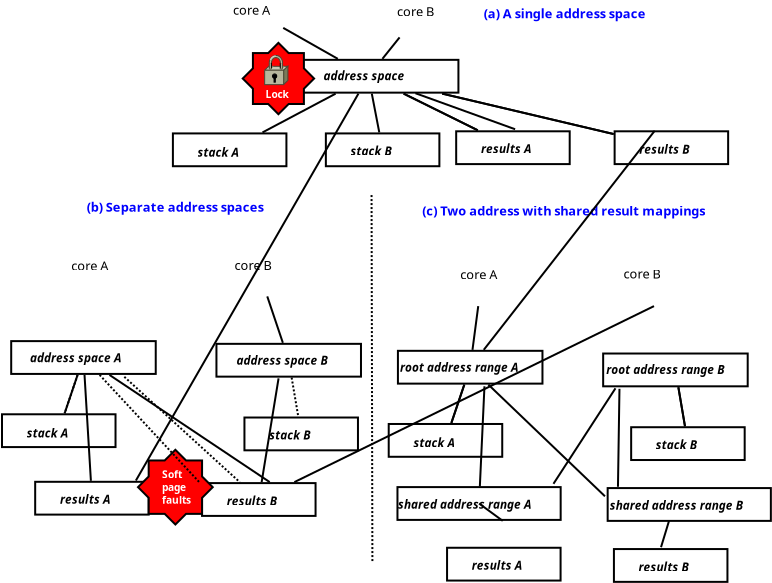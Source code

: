 <?xml version="1.0" encoding="UTF-8"?>
<dia:diagram xmlns:dia="http://www.lysator.liu.se/~alla/dia/">
  <dia:layer name="Background" visible="true" active="true">
    <dia:object type="Standard - Box" version="0" id="O0">
      <dia:attribute name="obj_pos">
        <dia:point val="67.136,43.243"/>
      </dia:attribute>
      <dia:attribute name="obj_bb">
        <dia:rectangle val="67.086,43.193;76.184,44.933"/>
      </dia:attribute>
      <dia:attribute name="elem_corner">
        <dia:point val="67.136,43.243"/>
      </dia:attribute>
      <dia:attribute name="elem_width">
        <dia:real val="8.998"/>
      </dia:attribute>
      <dia:attribute name="elem_height">
        <dia:real val="1.64"/>
      </dia:attribute>
      <dia:attribute name="show_background">
        <dia:boolean val="true"/>
      </dia:attribute>
    </dia:object>
    <dia:object type="Geometric - Eight Point Star" version="1" id="O1">
      <dia:attribute name="obj_pos">
        <dia:point val="65.349,42.393"/>
      </dia:attribute>
      <dia:attribute name="obj_bb">
        <dia:rectangle val="65.278,42.322;68.989,46.032"/>
      </dia:attribute>
      <dia:attribute name="meta">
        <dia:composite type="dict"/>
      </dia:attribute>
      <dia:attribute name="elem_corner">
        <dia:point val="65.349,42.393"/>
      </dia:attribute>
      <dia:attribute name="elem_width">
        <dia:real val="3.569"/>
      </dia:attribute>
      <dia:attribute name="elem_height">
        <dia:real val="3.569"/>
      </dia:attribute>
      <dia:attribute name="line_width">
        <dia:real val="0.1"/>
      </dia:attribute>
      <dia:attribute name="line_colour">
        <dia:color val="#000000"/>
      </dia:attribute>
      <dia:attribute name="fill_colour">
        <dia:color val="#ff0000"/>
      </dia:attribute>
      <dia:attribute name="show_background">
        <dia:boolean val="true"/>
      </dia:attribute>
      <dia:attribute name="line_style">
        <dia:enum val="0"/>
        <dia:real val="1"/>
      </dia:attribute>
      <dia:attribute name="flip_horizontal">
        <dia:boolean val="false"/>
      </dia:attribute>
      <dia:attribute name="flip_vertical">
        <dia:boolean val="false"/>
      </dia:attribute>
      <dia:attribute name="subscale">
        <dia:real val="1"/>
      </dia:attribute>
    </dia:object>
    <dia:object type="Standard - Text" version="1" id="O2">
      <dia:attribute name="obj_pos">
        <dia:point val="69.388,44.267"/>
      </dia:attribute>
      <dia:attribute name="obj_bb">
        <dia:rectangle val="69.388,43.72;74.145,44.407"/>
      </dia:attribute>
      <dia:attribute name="text">
        <dia:composite type="text">
          <dia:attribute name="string">
            <dia:string>#address space#</dia:string>
          </dia:attribute>
          <dia:attribute name="font">
            <dia:font family="sans" style="88" name="Helvetica-BoldOblique"/>
          </dia:attribute>
          <dia:attribute name="height">
            <dia:real val="0.737"/>
          </dia:attribute>
          <dia:attribute name="pos">
            <dia:point val="69.388,44.267"/>
          </dia:attribute>
          <dia:attribute name="color">
            <dia:color val="#000000"/>
          </dia:attribute>
          <dia:attribute name="alignment">
            <dia:enum val="0"/>
          </dia:attribute>
        </dia:composite>
      </dia:attribute>
      <dia:attribute name="valign">
        <dia:enum val="3"/>
      </dia:attribute>
    </dia:object>
    <dia:object type="Geometric - Octogon" version="1" id="O3">
      <dia:attribute name="obj_pos">
        <dia:point val="64.508,39.346"/>
      </dia:attribute>
      <dia:attribute name="obj_bb">
        <dia:rectangle val="64.458,39.296;67.533,42.371"/>
      </dia:attribute>
      <dia:attribute name="meta">
        <dia:composite type="dict"/>
      </dia:attribute>
      <dia:attribute name="elem_corner">
        <dia:point val="64.508,39.346"/>
      </dia:attribute>
      <dia:attribute name="elem_width">
        <dia:real val="2.975"/>
      </dia:attribute>
      <dia:attribute name="elem_height">
        <dia:real val="2.975"/>
      </dia:attribute>
      <dia:attribute name="line_width">
        <dia:real val="0.1"/>
      </dia:attribute>
      <dia:attribute name="line_colour">
        <dia:color val="#000000"/>
      </dia:attribute>
      <dia:attribute name="fill_colour">
        <dia:color val="#ffffff"/>
      </dia:attribute>
      <dia:attribute name="show_background">
        <dia:boolean val="true"/>
      </dia:attribute>
      <dia:attribute name="line_style">
        <dia:enum val="0"/>
        <dia:real val="1"/>
      </dia:attribute>
      <dia:attribute name="flip_horizontal">
        <dia:boolean val="false"/>
      </dia:attribute>
      <dia:attribute name="flip_vertical">
        <dia:boolean val="false"/>
      </dia:attribute>
      <dia:attribute name="subscale">
        <dia:real val="1"/>
      </dia:attribute>
    </dia:object>
    <dia:object type="Standard - Box" version="0" id="O4">
      <dia:attribute name="obj_pos">
        <dia:point val="61.858,46.922"/>
      </dia:attribute>
      <dia:attribute name="obj_bb">
        <dia:rectangle val="61.808,46.872;67.584,48.612"/>
      </dia:attribute>
      <dia:attribute name="elem_corner">
        <dia:point val="61.858,46.922"/>
      </dia:attribute>
      <dia:attribute name="elem_width">
        <dia:real val="5.676"/>
      </dia:attribute>
      <dia:attribute name="elem_height">
        <dia:real val="1.64"/>
      </dia:attribute>
      <dia:attribute name="show_background">
        <dia:boolean val="true"/>
      </dia:attribute>
    </dia:object>
    <dia:object type="Standard - Text" version="1" id="O5">
      <dia:attribute name="obj_pos">
        <dia:point val="63.094,48.087"/>
      </dia:attribute>
      <dia:attribute name="obj_bb">
        <dia:rectangle val="63.094,47.54;65.529,48.227"/>
      </dia:attribute>
      <dia:attribute name="text">
        <dia:composite type="text">
          <dia:attribute name="string">
            <dia:string>#stack A#</dia:string>
          </dia:attribute>
          <dia:attribute name="font">
            <dia:font family="sans" style="88" name="Helvetica-BoldOblique"/>
          </dia:attribute>
          <dia:attribute name="height">
            <dia:real val="0.737"/>
          </dia:attribute>
          <dia:attribute name="pos">
            <dia:point val="63.094,48.087"/>
          </dia:attribute>
          <dia:attribute name="color">
            <dia:color val="#000000"/>
          </dia:attribute>
          <dia:attribute name="alignment">
            <dia:enum val="0"/>
          </dia:attribute>
        </dia:composite>
      </dia:attribute>
      <dia:attribute name="valign">
        <dia:enum val="3"/>
      </dia:attribute>
    </dia:object>
    <dia:object type="Standard - Box" version="0" id="O6">
      <dia:attribute name="obj_pos">
        <dia:point val="76.022,46.816"/>
      </dia:attribute>
      <dia:attribute name="obj_bb">
        <dia:rectangle val="75.972,46.766;81.749,48.506"/>
      </dia:attribute>
      <dia:attribute name="elem_corner">
        <dia:point val="76.022,46.816"/>
      </dia:attribute>
      <dia:attribute name="elem_width">
        <dia:real val="5.676"/>
      </dia:attribute>
      <dia:attribute name="elem_height">
        <dia:real val="1.64"/>
      </dia:attribute>
      <dia:attribute name="show_background">
        <dia:boolean val="true"/>
      </dia:attribute>
    </dia:object>
    <dia:object type="Standard - Text" version="1" id="O7">
      <dia:attribute name="obj_pos">
        <dia:point val="77.258,47.916"/>
      </dia:attribute>
      <dia:attribute name="obj_bb">
        <dia:rectangle val="77.258,47.369;80.216,48.056"/>
      </dia:attribute>
      <dia:attribute name="text">
        <dia:composite type="text">
          <dia:attribute name="string">
            <dia:string>#results A#</dia:string>
          </dia:attribute>
          <dia:attribute name="font">
            <dia:font family="sans" style="88" name="Helvetica-BoldOblique"/>
          </dia:attribute>
          <dia:attribute name="height">
            <dia:real val="0.737"/>
          </dia:attribute>
          <dia:attribute name="pos">
            <dia:point val="77.258,47.916"/>
          </dia:attribute>
          <dia:attribute name="color">
            <dia:color val="#000000"/>
          </dia:attribute>
          <dia:attribute name="alignment">
            <dia:enum val="0"/>
          </dia:attribute>
        </dia:composite>
      </dia:attribute>
      <dia:attribute name="valign">
        <dia:enum val="3"/>
      </dia:attribute>
    </dia:object>
    <dia:object type="Standard - Box" version="0" id="O8">
      <dia:attribute name="obj_pos">
        <dia:point val="83.944,46.816"/>
      </dia:attribute>
      <dia:attribute name="obj_bb">
        <dia:rectangle val="83.894,46.766;89.67,48.506"/>
      </dia:attribute>
      <dia:attribute name="elem_corner">
        <dia:point val="83.944,46.816"/>
      </dia:attribute>
      <dia:attribute name="elem_width">
        <dia:real val="5.676"/>
      </dia:attribute>
      <dia:attribute name="elem_height">
        <dia:real val="1.64"/>
      </dia:attribute>
      <dia:attribute name="show_background">
        <dia:boolean val="true"/>
      </dia:attribute>
    </dia:object>
    <dia:object type="Standard - Text" version="1" id="O9">
      <dia:attribute name="obj_pos">
        <dia:point val="85.179,47.935"/>
      </dia:attribute>
      <dia:attribute name="obj_bb">
        <dia:rectangle val="85.179,47.388;88.129,48.075"/>
      </dia:attribute>
      <dia:attribute name="text">
        <dia:composite type="text">
          <dia:attribute name="string">
            <dia:string>#results B#</dia:string>
          </dia:attribute>
          <dia:attribute name="font">
            <dia:font family="sans" style="88" name="Helvetica-BoldOblique"/>
          </dia:attribute>
          <dia:attribute name="height">
            <dia:real val="0.737"/>
          </dia:attribute>
          <dia:attribute name="pos">
            <dia:point val="85.179,47.935"/>
          </dia:attribute>
          <dia:attribute name="color">
            <dia:color val="#000000"/>
          </dia:attribute>
          <dia:attribute name="alignment">
            <dia:enum val="0"/>
          </dia:attribute>
        </dia:composite>
      </dia:attribute>
      <dia:attribute name="valign">
        <dia:enum val="3"/>
      </dia:attribute>
    </dia:object>
    <dia:object type="Standard - Box" version="0" id="O10">
      <dia:attribute name="obj_pos">
        <dia:point val="69.506,46.922"/>
      </dia:attribute>
      <dia:attribute name="obj_bb">
        <dia:rectangle val="69.456,46.872;75.232,48.612"/>
      </dia:attribute>
      <dia:attribute name="elem_corner">
        <dia:point val="69.506,46.922"/>
      </dia:attribute>
      <dia:attribute name="elem_width">
        <dia:real val="5.676"/>
      </dia:attribute>
      <dia:attribute name="elem_height">
        <dia:real val="1.64"/>
      </dia:attribute>
      <dia:attribute name="show_background">
        <dia:boolean val="true"/>
      </dia:attribute>
    </dia:object>
    <dia:object type="Standard - Text" version="1" id="O11">
      <dia:attribute name="obj_pos">
        <dia:point val="70.742,48.022"/>
      </dia:attribute>
      <dia:attribute name="obj_bb">
        <dia:rectangle val="70.742,47.475;73.169,48.162"/>
      </dia:attribute>
      <dia:attribute name="text">
        <dia:composite type="text">
          <dia:attribute name="string">
            <dia:string>#stack B#</dia:string>
          </dia:attribute>
          <dia:attribute name="font">
            <dia:font family="sans" style="88" name="Helvetica-BoldOblique"/>
          </dia:attribute>
          <dia:attribute name="height">
            <dia:real val="0.737"/>
          </dia:attribute>
          <dia:attribute name="pos">
            <dia:point val="70.742,48.022"/>
          </dia:attribute>
          <dia:attribute name="color">
            <dia:color val="#000000"/>
          </dia:attribute>
          <dia:attribute name="alignment">
            <dia:enum val="0"/>
          </dia:attribute>
        </dia:composite>
      </dia:attribute>
      <dia:attribute name="valign">
        <dia:enum val="3"/>
      </dia:attribute>
    </dia:object>
    <dia:object type="Geometric - Octogon" version="1" id="O12">
      <dia:attribute name="obj_pos">
        <dia:point val="72.61,39.346"/>
      </dia:attribute>
      <dia:attribute name="obj_bb">
        <dia:rectangle val="72.56,39.296;75.635,42.371"/>
      </dia:attribute>
      <dia:attribute name="meta">
        <dia:composite type="dict"/>
      </dia:attribute>
      <dia:attribute name="elem_corner">
        <dia:point val="72.61,39.346"/>
      </dia:attribute>
      <dia:attribute name="elem_width">
        <dia:real val="2.975"/>
      </dia:attribute>
      <dia:attribute name="elem_height">
        <dia:real val="2.975"/>
      </dia:attribute>
      <dia:attribute name="line_width">
        <dia:real val="0.1"/>
      </dia:attribute>
      <dia:attribute name="line_colour">
        <dia:color val="#000000"/>
      </dia:attribute>
      <dia:attribute name="fill_colour">
        <dia:color val="#ffffff"/>
      </dia:attribute>
      <dia:attribute name="show_background">
        <dia:boolean val="true"/>
      </dia:attribute>
      <dia:attribute name="line_style">
        <dia:enum val="0"/>
        <dia:real val="1"/>
      </dia:attribute>
      <dia:attribute name="flip_horizontal">
        <dia:boolean val="false"/>
      </dia:attribute>
      <dia:attribute name="flip_vertical">
        <dia:boolean val="false"/>
      </dia:attribute>
      <dia:attribute name="subscale">
        <dia:real val="1"/>
      </dia:attribute>
    </dia:object>
    <dia:object type="Geometric - Octogon" version="1" id="O13">
      <dia:attribute name="obj_pos">
        <dia:point val="56.424,52.047"/>
      </dia:attribute>
      <dia:attribute name="obj_bb">
        <dia:rectangle val="56.374,51.997;59.449,55.072"/>
      </dia:attribute>
      <dia:attribute name="meta">
        <dia:composite type="dict"/>
      </dia:attribute>
      <dia:attribute name="elem_corner">
        <dia:point val="56.424,52.047"/>
      </dia:attribute>
      <dia:attribute name="elem_width">
        <dia:real val="2.975"/>
      </dia:attribute>
      <dia:attribute name="elem_height">
        <dia:real val="2.975"/>
      </dia:attribute>
      <dia:attribute name="line_width">
        <dia:real val="0.1"/>
      </dia:attribute>
      <dia:attribute name="line_colour">
        <dia:color val="#000000"/>
      </dia:attribute>
      <dia:attribute name="fill_colour">
        <dia:color val="#ffffff"/>
      </dia:attribute>
      <dia:attribute name="show_background">
        <dia:boolean val="true"/>
      </dia:attribute>
      <dia:attribute name="line_style">
        <dia:enum val="0"/>
        <dia:real val="1"/>
      </dia:attribute>
      <dia:attribute name="flip_horizontal">
        <dia:boolean val="false"/>
      </dia:attribute>
      <dia:attribute name="flip_vertical">
        <dia:boolean val="false"/>
      </dia:attribute>
      <dia:attribute name="subscale">
        <dia:real val="1"/>
      </dia:attribute>
    </dia:object>
    <dia:object type="Geometric - Octogon" version="1" id="O14">
      <dia:attribute name="obj_pos">
        <dia:point val="64.526,52.047"/>
      </dia:attribute>
      <dia:attribute name="obj_bb">
        <dia:rectangle val="64.476,51.997;67.551,55.072"/>
      </dia:attribute>
      <dia:attribute name="meta">
        <dia:composite type="dict"/>
      </dia:attribute>
      <dia:attribute name="elem_corner">
        <dia:point val="64.526,52.047"/>
      </dia:attribute>
      <dia:attribute name="elem_width">
        <dia:real val="2.975"/>
      </dia:attribute>
      <dia:attribute name="elem_height">
        <dia:real val="2.975"/>
      </dia:attribute>
      <dia:attribute name="line_width">
        <dia:real val="0.1"/>
      </dia:attribute>
      <dia:attribute name="line_colour">
        <dia:color val="#000000"/>
      </dia:attribute>
      <dia:attribute name="fill_colour">
        <dia:color val="#ffffff"/>
      </dia:attribute>
      <dia:attribute name="show_background">
        <dia:boolean val="true"/>
      </dia:attribute>
      <dia:attribute name="line_style">
        <dia:enum val="0"/>
        <dia:real val="1"/>
      </dia:attribute>
      <dia:attribute name="flip_horizontal">
        <dia:boolean val="false"/>
      </dia:attribute>
      <dia:attribute name="flip_vertical">
        <dia:boolean val="false"/>
      </dia:attribute>
      <dia:attribute name="subscale">
        <dia:real val="1"/>
      </dia:attribute>
    </dia:object>
    <dia:object type="Standard - Line" version="0" id="O15">
      <dia:attribute name="obj_pos">
        <dia:point val="71.791,50.004"/>
      </dia:attribute>
      <dia:attribute name="obj_bb">
        <dia:rectangle val="71.741,49.954;71.883,68.406"/>
      </dia:attribute>
      <dia:attribute name="conn_endpoints">
        <dia:point val="71.791,50.004"/>
        <dia:point val="71.833,68.356"/>
      </dia:attribute>
      <dia:attribute name="numcp">
        <dia:int val="1"/>
      </dia:attribute>
      <dia:attribute name="line_style">
        <dia:enum val="4"/>
      </dia:attribute>
    </dia:object>
    <dia:object type="Standard - Box" version="0" id="O16">
      <dia:attribute name="obj_pos">
        <dia:point val="53.773,57.307"/>
      </dia:attribute>
      <dia:attribute name="obj_bb">
        <dia:rectangle val="53.723,57.258;61.05,58.997"/>
      </dia:attribute>
      <dia:attribute name="elem_corner">
        <dia:point val="53.773,57.307"/>
      </dia:attribute>
      <dia:attribute name="elem_width">
        <dia:real val="7.227"/>
      </dia:attribute>
      <dia:attribute name="elem_height">
        <dia:real val="1.64"/>
      </dia:attribute>
      <dia:attribute name="show_background">
        <dia:boolean val="true"/>
      </dia:attribute>
    </dia:object>
    <dia:object type="Standard - Text" version="1" id="O17">
      <dia:attribute name="obj_pos">
        <dia:point val="54.716,58.359"/>
      </dia:attribute>
      <dia:attribute name="obj_bb">
        <dia:rectangle val="54.716,57.812;60.136,58.499"/>
      </dia:attribute>
      <dia:attribute name="text">
        <dia:composite type="text">
          <dia:attribute name="string">
            <dia:string>#address space A#</dia:string>
          </dia:attribute>
          <dia:attribute name="font">
            <dia:font family="sans" style="88" name="Helvetica-BoldOblique"/>
          </dia:attribute>
          <dia:attribute name="height">
            <dia:real val="0.737"/>
          </dia:attribute>
          <dia:attribute name="pos">
            <dia:point val="54.716,58.359"/>
          </dia:attribute>
          <dia:attribute name="color">
            <dia:color val="#000000"/>
          </dia:attribute>
          <dia:attribute name="alignment">
            <dia:enum val="0"/>
          </dia:attribute>
        </dia:composite>
      </dia:attribute>
      <dia:attribute name="valign">
        <dia:enum val="3"/>
      </dia:attribute>
    </dia:object>
    <dia:object type="Cisco - Lock" version="1" id="O18">
      <dia:attribute name="obj_pos">
        <dia:point val="66.446,43.023"/>
      </dia:attribute>
      <dia:attribute name="obj_bb">
        <dia:rectangle val="66.445,43.023;67.608,44.484"/>
      </dia:attribute>
      <dia:attribute name="meta">
        <dia:composite type="dict"/>
      </dia:attribute>
      <dia:attribute name="elem_corner">
        <dia:point val="66.446,43.023"/>
      </dia:attribute>
      <dia:attribute name="elem_width">
        <dia:real val="1.162"/>
      </dia:attribute>
      <dia:attribute name="elem_height">
        <dia:real val="1.46"/>
      </dia:attribute>
      <dia:attribute name="line_width">
        <dia:real val="0.1"/>
      </dia:attribute>
      <dia:attribute name="line_colour">
        <dia:color val="#000000"/>
      </dia:attribute>
      <dia:attribute name="fill_colour">
        <dia:color val="#ffffff"/>
      </dia:attribute>
      <dia:attribute name="show_background">
        <dia:boolean val="true"/>
      </dia:attribute>
      <dia:attribute name="line_style">
        <dia:enum val="0"/>
        <dia:real val="1"/>
      </dia:attribute>
      <dia:attribute name="flip_horizontal">
        <dia:boolean val="false"/>
      </dia:attribute>
      <dia:attribute name="flip_vertical">
        <dia:boolean val="false"/>
      </dia:attribute>
      <dia:attribute name="subscale">
        <dia:real val="1"/>
      </dia:attribute>
    </dia:object>
    <dia:object type="Standard - Box" version="0" id="O19">
      <dia:attribute name="obj_pos">
        <dia:point val="64.035,57.443"/>
      </dia:attribute>
      <dia:attribute name="obj_bb">
        <dia:rectangle val="63.985,57.392;71.311,59.132"/>
      </dia:attribute>
      <dia:attribute name="elem_corner">
        <dia:point val="64.035,57.443"/>
      </dia:attribute>
      <dia:attribute name="elem_width">
        <dia:real val="7.227"/>
      </dia:attribute>
      <dia:attribute name="elem_height">
        <dia:real val="1.64"/>
      </dia:attribute>
      <dia:attribute name="show_background">
        <dia:boolean val="true"/>
      </dia:attribute>
    </dia:object>
    <dia:object type="Standard - Text" version="1" id="O20">
      <dia:attribute name="obj_pos">
        <dia:point val="65.032,58.494"/>
      </dia:attribute>
      <dia:attribute name="obj_bb">
        <dia:rectangle val="65.032,57.947;70.445,58.634"/>
      </dia:attribute>
      <dia:attribute name="text">
        <dia:composite type="text">
          <dia:attribute name="string">
            <dia:string>#address space B#</dia:string>
          </dia:attribute>
          <dia:attribute name="font">
            <dia:font family="sans" style="88" name="Helvetica-BoldOblique"/>
          </dia:attribute>
          <dia:attribute name="height">
            <dia:real val="0.737"/>
          </dia:attribute>
          <dia:attribute name="pos">
            <dia:point val="65.032,58.494"/>
          </dia:attribute>
          <dia:attribute name="color">
            <dia:color val="#000000"/>
          </dia:attribute>
          <dia:attribute name="alignment">
            <dia:enum val="0"/>
          </dia:attribute>
        </dia:composite>
      </dia:attribute>
      <dia:attribute name="valign">
        <dia:enum val="3"/>
      </dia:attribute>
    </dia:object>
    <dia:object type="Standard - Text" version="1" id="O21">
      <dia:attribute name="obj_pos">
        <dia:point val="77.406,41.161"/>
      </dia:attribute>
      <dia:attribute name="obj_bb">
        <dia:rectangle val="77.388,40.547;86.919,41.348"/>
      </dia:attribute>
      <dia:attribute name="text">
        <dia:composite type="text">
          <dia:attribute name="string">
            <dia:string>#(a) A single address space#</dia:string>
          </dia:attribute>
          <dia:attribute name="font">
            <dia:font family="sans" style="80" name="Helvetica-Bold"/>
          </dia:attribute>
          <dia:attribute name="height">
            <dia:real val="0.8"/>
          </dia:attribute>
          <dia:attribute name="pos">
            <dia:point val="77.406,41.161"/>
          </dia:attribute>
          <dia:attribute name="color">
            <dia:color val="#0000ff"/>
          </dia:attribute>
          <dia:attribute name="alignment">
            <dia:enum val="0"/>
          </dia:attribute>
        </dia:composite>
      </dia:attribute>
      <dia:attribute name="valign">
        <dia:enum val="3"/>
      </dia:attribute>
    </dia:object>
    <dia:object type="Standard - Text" version="1" id="O22">
      <dia:attribute name="obj_pos">
        <dia:point val="57.548,50.837"/>
      </dia:attribute>
      <dia:attribute name="obj_bb">
        <dia:rectangle val="57.548,50.223;67.872,51.024"/>
      </dia:attribute>
      <dia:attribute name="text">
        <dia:composite type="text">
          <dia:attribute name="string">
            <dia:string>#(b) Separate address spaces#</dia:string>
          </dia:attribute>
          <dia:attribute name="font">
            <dia:font family="sans" style="80" name="Helvetica-Bold"/>
          </dia:attribute>
          <dia:attribute name="height">
            <dia:real val="0.8"/>
          </dia:attribute>
          <dia:attribute name="pos">
            <dia:point val="57.548,50.837"/>
          </dia:attribute>
          <dia:attribute name="color">
            <dia:color val="#0000ff"/>
          </dia:attribute>
          <dia:attribute name="alignment">
            <dia:enum val="0"/>
          </dia:attribute>
        </dia:composite>
      </dia:attribute>
      <dia:attribute name="valign">
        <dia:enum val="3"/>
      </dia:attribute>
    </dia:object>
    <dia:object type="Standard - Text" version="1" id="O23">
      <dia:attribute name="obj_pos">
        <dia:point val="74.323,51.029"/>
      </dia:attribute>
      <dia:attribute name="obj_bb">
        <dia:rectangle val="74.323,50.416;90.584,51.217"/>
      </dia:attribute>
      <dia:attribute name="text">
        <dia:composite type="text">
          <dia:attribute name="string">
            <dia:string>#(c) Two address with shared result mappings#</dia:string>
          </dia:attribute>
          <dia:attribute name="font">
            <dia:font family="sans" style="80" name="Helvetica-Bold"/>
          </dia:attribute>
          <dia:attribute name="height">
            <dia:real val="0.8"/>
          </dia:attribute>
          <dia:attribute name="pos">
            <dia:point val="74.323,51.029"/>
          </dia:attribute>
          <dia:attribute name="color">
            <dia:color val="#0000ff"/>
          </dia:attribute>
          <dia:attribute name="alignment">
            <dia:enum val="0"/>
          </dia:attribute>
        </dia:composite>
      </dia:attribute>
      <dia:attribute name="valign">
        <dia:enum val="3"/>
      </dia:attribute>
    </dia:object>
    <dia:object type="Standard - Box" version="0" id="O24">
      <dia:attribute name="obj_pos">
        <dia:point val="53.313,60.965"/>
      </dia:attribute>
      <dia:attribute name="obj_bb">
        <dia:rectangle val="53.263,60.915;59.039,62.655"/>
      </dia:attribute>
      <dia:attribute name="elem_corner">
        <dia:point val="53.313,60.965"/>
      </dia:attribute>
      <dia:attribute name="elem_width">
        <dia:real val="5.676"/>
      </dia:attribute>
      <dia:attribute name="elem_height">
        <dia:real val="1.64"/>
      </dia:attribute>
      <dia:attribute name="show_background">
        <dia:boolean val="true"/>
      </dia:attribute>
    </dia:object>
    <dia:object type="Standard - Text" version="1" id="O25">
      <dia:attribute name="obj_pos">
        <dia:point val="54.548,62.13"/>
      </dia:attribute>
      <dia:attribute name="obj_bb">
        <dia:rectangle val="54.548,61.583;56.983,62.27"/>
      </dia:attribute>
      <dia:attribute name="text">
        <dia:composite type="text">
          <dia:attribute name="string">
            <dia:string>#stack A#</dia:string>
          </dia:attribute>
          <dia:attribute name="font">
            <dia:font family="sans" style="88" name="Helvetica-BoldOblique"/>
          </dia:attribute>
          <dia:attribute name="height">
            <dia:real val="0.737"/>
          </dia:attribute>
          <dia:attribute name="pos">
            <dia:point val="54.548,62.13"/>
          </dia:attribute>
          <dia:attribute name="color">
            <dia:color val="#000000"/>
          </dia:attribute>
          <dia:attribute name="alignment">
            <dia:enum val="0"/>
          </dia:attribute>
        </dia:composite>
      </dia:attribute>
      <dia:attribute name="valign">
        <dia:enum val="3"/>
      </dia:attribute>
    </dia:object>
    <dia:object type="Standard - Box" version="0" id="O26">
      <dia:attribute name="obj_pos">
        <dia:point val="54.972,64.341"/>
      </dia:attribute>
      <dia:attribute name="obj_bb">
        <dia:rectangle val="54.922,64.291;60.698,66.031"/>
      </dia:attribute>
      <dia:attribute name="elem_corner">
        <dia:point val="54.972,64.341"/>
      </dia:attribute>
      <dia:attribute name="elem_width">
        <dia:real val="5.676"/>
      </dia:attribute>
      <dia:attribute name="elem_height">
        <dia:real val="1.64"/>
      </dia:attribute>
      <dia:attribute name="show_background">
        <dia:boolean val="true"/>
      </dia:attribute>
    </dia:object>
    <dia:object type="Standard - Text" version="1" id="O27">
      <dia:attribute name="obj_pos">
        <dia:point val="56.208,65.441"/>
      </dia:attribute>
      <dia:attribute name="obj_bb">
        <dia:rectangle val="56.208,64.894;59.165,65.581"/>
      </dia:attribute>
      <dia:attribute name="text">
        <dia:composite type="text">
          <dia:attribute name="string">
            <dia:string>#results A#</dia:string>
          </dia:attribute>
          <dia:attribute name="font">
            <dia:font family="sans" style="88" name="Helvetica-BoldOblique"/>
          </dia:attribute>
          <dia:attribute name="height">
            <dia:real val="0.737"/>
          </dia:attribute>
          <dia:attribute name="pos">
            <dia:point val="56.208,65.441"/>
          </dia:attribute>
          <dia:attribute name="color">
            <dia:color val="#000000"/>
          </dia:attribute>
          <dia:attribute name="alignment">
            <dia:enum val="0"/>
          </dia:attribute>
        </dia:composite>
      </dia:attribute>
      <dia:attribute name="valign">
        <dia:enum val="3"/>
      </dia:attribute>
    </dia:object>
    <dia:object type="Standard - Box" version="0" id="O28">
      <dia:attribute name="obj_pos">
        <dia:point val="63.315,64.406"/>
      </dia:attribute>
      <dia:attribute name="obj_bb">
        <dia:rectangle val="63.265,64.356;69.041,66.096"/>
      </dia:attribute>
      <dia:attribute name="elem_corner">
        <dia:point val="63.315,64.406"/>
      </dia:attribute>
      <dia:attribute name="elem_width">
        <dia:real val="5.676"/>
      </dia:attribute>
      <dia:attribute name="elem_height">
        <dia:real val="1.64"/>
      </dia:attribute>
      <dia:attribute name="show_background">
        <dia:boolean val="true"/>
      </dia:attribute>
    </dia:object>
    <dia:object type="Standard - Text" version="1" id="O29">
      <dia:attribute name="obj_pos">
        <dia:point val="64.55,65.525"/>
      </dia:attribute>
      <dia:attribute name="obj_bb">
        <dia:rectangle val="64.55,64.978;67.5,65.665"/>
      </dia:attribute>
      <dia:attribute name="text">
        <dia:composite type="text">
          <dia:attribute name="string">
            <dia:string>#results B#</dia:string>
          </dia:attribute>
          <dia:attribute name="font">
            <dia:font family="sans" style="88" name="Helvetica-BoldOblique"/>
          </dia:attribute>
          <dia:attribute name="height">
            <dia:real val="0.737"/>
          </dia:attribute>
          <dia:attribute name="pos">
            <dia:point val="64.55,65.525"/>
          </dia:attribute>
          <dia:attribute name="color">
            <dia:color val="#000000"/>
          </dia:attribute>
          <dia:attribute name="alignment">
            <dia:enum val="0"/>
          </dia:attribute>
        </dia:composite>
      </dia:attribute>
      <dia:attribute name="valign">
        <dia:enum val="3"/>
      </dia:attribute>
    </dia:object>
    <dia:object type="Standard - Box" version="0" id="O30">
      <dia:attribute name="obj_pos">
        <dia:point val="65.435,61.127"/>
      </dia:attribute>
      <dia:attribute name="obj_bb">
        <dia:rectangle val="65.385,61.077;71.161,62.817"/>
      </dia:attribute>
      <dia:attribute name="elem_corner">
        <dia:point val="65.435,61.127"/>
      </dia:attribute>
      <dia:attribute name="elem_width">
        <dia:real val="5.676"/>
      </dia:attribute>
      <dia:attribute name="elem_height">
        <dia:real val="1.64"/>
      </dia:attribute>
      <dia:attribute name="show_background">
        <dia:boolean val="true"/>
      </dia:attribute>
    </dia:object>
    <dia:object type="Standard - Text" version="1" id="O31">
      <dia:attribute name="obj_pos">
        <dia:point val="66.67,62.227"/>
      </dia:attribute>
      <dia:attribute name="obj_bb">
        <dia:rectangle val="66.67,61.68;69.098,62.367"/>
      </dia:attribute>
      <dia:attribute name="text">
        <dia:composite type="text">
          <dia:attribute name="string">
            <dia:string>#stack B#</dia:string>
          </dia:attribute>
          <dia:attribute name="font">
            <dia:font family="sans" style="88" name="Helvetica-BoldOblique"/>
          </dia:attribute>
          <dia:attribute name="height">
            <dia:real val="0.737"/>
          </dia:attribute>
          <dia:attribute name="pos">
            <dia:point val="66.67,62.227"/>
          </dia:attribute>
          <dia:attribute name="color">
            <dia:color val="#000000"/>
          </dia:attribute>
          <dia:attribute name="alignment">
            <dia:enum val="0"/>
          </dia:attribute>
        </dia:composite>
      </dia:attribute>
      <dia:attribute name="valign">
        <dia:enum val="3"/>
      </dia:attribute>
    </dia:object>
    <dia:object type="Geometric - Octogon" version="1" id="O32">
      <dia:attribute name="obj_pos">
        <dia:point val="75.76,52.532"/>
      </dia:attribute>
      <dia:attribute name="obj_bb">
        <dia:rectangle val="75.71,52.482;78.784,55.557"/>
      </dia:attribute>
      <dia:attribute name="meta">
        <dia:composite type="dict"/>
      </dia:attribute>
      <dia:attribute name="elem_corner">
        <dia:point val="75.76,52.532"/>
      </dia:attribute>
      <dia:attribute name="elem_width">
        <dia:real val="2.975"/>
      </dia:attribute>
      <dia:attribute name="elem_height">
        <dia:real val="2.975"/>
      </dia:attribute>
      <dia:attribute name="line_width">
        <dia:real val="0.1"/>
      </dia:attribute>
      <dia:attribute name="line_colour">
        <dia:color val="#000000"/>
      </dia:attribute>
      <dia:attribute name="fill_colour">
        <dia:color val="#ffffff"/>
      </dia:attribute>
      <dia:attribute name="show_background">
        <dia:boolean val="true"/>
      </dia:attribute>
      <dia:attribute name="line_style">
        <dia:enum val="0"/>
        <dia:real val="1"/>
      </dia:attribute>
      <dia:attribute name="flip_horizontal">
        <dia:boolean val="false"/>
      </dia:attribute>
      <dia:attribute name="flip_vertical">
        <dia:boolean val="false"/>
      </dia:attribute>
      <dia:attribute name="subscale">
        <dia:real val="1"/>
      </dia:attribute>
    </dia:object>
    <dia:object type="Geometric - Octogon" version="1" id="O33">
      <dia:attribute name="obj_pos">
        <dia:point val="83.862,52.532"/>
      </dia:attribute>
      <dia:attribute name="obj_bb">
        <dia:rectangle val="83.812,52.482;86.886,55.557"/>
      </dia:attribute>
      <dia:attribute name="meta">
        <dia:composite type="dict"/>
      </dia:attribute>
      <dia:attribute name="elem_corner">
        <dia:point val="83.862,52.532"/>
      </dia:attribute>
      <dia:attribute name="elem_width">
        <dia:real val="2.975"/>
      </dia:attribute>
      <dia:attribute name="elem_height">
        <dia:real val="2.975"/>
      </dia:attribute>
      <dia:attribute name="line_width">
        <dia:real val="0.1"/>
      </dia:attribute>
      <dia:attribute name="line_colour">
        <dia:color val="#000000"/>
      </dia:attribute>
      <dia:attribute name="fill_colour">
        <dia:color val="#ffffff"/>
      </dia:attribute>
      <dia:attribute name="show_background">
        <dia:boolean val="true"/>
      </dia:attribute>
      <dia:attribute name="line_style">
        <dia:enum val="0"/>
        <dia:real val="1"/>
      </dia:attribute>
      <dia:attribute name="flip_horizontal">
        <dia:boolean val="false"/>
      </dia:attribute>
      <dia:attribute name="flip_vertical">
        <dia:boolean val="false"/>
      </dia:attribute>
      <dia:attribute name="subscale">
        <dia:real val="1"/>
      </dia:attribute>
    </dia:object>
    <dia:object type="Standard - Box" version="0" id="O34">
      <dia:attribute name="obj_pos">
        <dia:point val="73.109,57.792"/>
      </dia:attribute>
      <dia:attribute name="obj_bb">
        <dia:rectangle val="73.059,57.742;80.385,59.482"/>
      </dia:attribute>
      <dia:attribute name="elem_corner">
        <dia:point val="73.109,57.792"/>
      </dia:attribute>
      <dia:attribute name="elem_width">
        <dia:real val="7.227"/>
      </dia:attribute>
      <dia:attribute name="elem_height">
        <dia:real val="1.64"/>
      </dia:attribute>
      <dia:attribute name="show_background">
        <dia:boolean val="true"/>
      </dia:attribute>
    </dia:object>
    <dia:object type="Standard - Text" version="1" id="O35">
      <dia:attribute name="obj_pos">
        <dia:point val="73.207,58.844"/>
      </dia:attribute>
      <dia:attribute name="obj_bb">
        <dia:rectangle val="73.207,58.296;80.224,58.984"/>
      </dia:attribute>
      <dia:attribute name="text">
        <dia:composite type="text">
          <dia:attribute name="string">
            <dia:string>#root address range A#</dia:string>
          </dia:attribute>
          <dia:attribute name="font">
            <dia:font family="sans" style="88" name="Helvetica-BoldOblique"/>
          </dia:attribute>
          <dia:attribute name="height">
            <dia:real val="0.737"/>
          </dia:attribute>
          <dia:attribute name="pos">
            <dia:point val="73.207,58.844"/>
          </dia:attribute>
          <dia:attribute name="color">
            <dia:color val="#000000"/>
          </dia:attribute>
          <dia:attribute name="alignment">
            <dia:enum val="0"/>
          </dia:attribute>
        </dia:composite>
      </dia:attribute>
      <dia:attribute name="valign">
        <dia:enum val="3"/>
      </dia:attribute>
    </dia:object>
    <dia:object type="Standard - Box" version="0" id="O36">
      <dia:attribute name="obj_pos">
        <dia:point val="83.371,57.927"/>
      </dia:attribute>
      <dia:attribute name="obj_bb">
        <dia:rectangle val="83.32,57.877;90.647,59.617"/>
      </dia:attribute>
      <dia:attribute name="elem_corner">
        <dia:point val="83.371,57.927"/>
      </dia:attribute>
      <dia:attribute name="elem_width">
        <dia:real val="7.227"/>
      </dia:attribute>
      <dia:attribute name="elem_height">
        <dia:real val="1.64"/>
      </dia:attribute>
      <dia:attribute name="show_background">
        <dia:boolean val="true"/>
      </dia:attribute>
    </dia:object>
    <dia:object type="Standard - Box" version="0" id="O37">
      <dia:attribute name="obj_pos">
        <dia:point val="72.649,61.45"/>
      </dia:attribute>
      <dia:attribute name="obj_bb">
        <dia:rectangle val="72.599,61.4;78.375,63.14"/>
      </dia:attribute>
      <dia:attribute name="elem_corner">
        <dia:point val="72.649,61.45"/>
      </dia:attribute>
      <dia:attribute name="elem_width">
        <dia:real val="5.676"/>
      </dia:attribute>
      <dia:attribute name="elem_height">
        <dia:real val="1.64"/>
      </dia:attribute>
      <dia:attribute name="show_background">
        <dia:boolean val="true"/>
      </dia:attribute>
    </dia:object>
    <dia:object type="Standard - Text" version="1" id="O38">
      <dia:attribute name="obj_pos">
        <dia:point val="73.884,62.615"/>
      </dia:attribute>
      <dia:attribute name="obj_bb">
        <dia:rectangle val="73.884,62.067;76.319,62.755"/>
      </dia:attribute>
      <dia:attribute name="text">
        <dia:composite type="text">
          <dia:attribute name="string">
            <dia:string>#stack A#</dia:string>
          </dia:attribute>
          <dia:attribute name="font">
            <dia:font family="sans" style="88" name="Helvetica-BoldOblique"/>
          </dia:attribute>
          <dia:attribute name="height">
            <dia:real val="0.737"/>
          </dia:attribute>
          <dia:attribute name="pos">
            <dia:point val="73.884,62.615"/>
          </dia:attribute>
          <dia:attribute name="color">
            <dia:color val="#000000"/>
          </dia:attribute>
          <dia:attribute name="alignment">
            <dia:enum val="0"/>
          </dia:attribute>
        </dia:composite>
      </dia:attribute>
      <dia:attribute name="valign">
        <dia:enum val="3"/>
      </dia:attribute>
    </dia:object>
    <dia:object type="Standard - Box" version="0" id="O39">
      <dia:attribute name="obj_pos">
        <dia:point val="84.771,61.612"/>
      </dia:attribute>
      <dia:attribute name="obj_bb">
        <dia:rectangle val="84.721,61.562;90.497,63.302"/>
      </dia:attribute>
      <dia:attribute name="elem_corner">
        <dia:point val="84.771,61.612"/>
      </dia:attribute>
      <dia:attribute name="elem_width">
        <dia:real val="5.676"/>
      </dia:attribute>
      <dia:attribute name="elem_height">
        <dia:real val="1.64"/>
      </dia:attribute>
      <dia:attribute name="show_background">
        <dia:boolean val="true"/>
      </dia:attribute>
    </dia:object>
    <dia:object type="Standard - Text" version="1" id="O40">
      <dia:attribute name="obj_pos">
        <dia:point val="86.006,62.712"/>
      </dia:attribute>
      <dia:attribute name="obj_bb">
        <dia:rectangle val="86.006,62.164;88.434,62.852"/>
      </dia:attribute>
      <dia:attribute name="text">
        <dia:composite type="text">
          <dia:attribute name="string">
            <dia:string>#stack B#</dia:string>
          </dia:attribute>
          <dia:attribute name="font">
            <dia:font family="sans" style="88" name="Helvetica-BoldOblique"/>
          </dia:attribute>
          <dia:attribute name="height">
            <dia:real val="0.737"/>
          </dia:attribute>
          <dia:attribute name="pos">
            <dia:point val="86.006,62.712"/>
          </dia:attribute>
          <dia:attribute name="color">
            <dia:color val="#000000"/>
          </dia:attribute>
          <dia:attribute name="alignment">
            <dia:enum val="0"/>
          </dia:attribute>
        </dia:composite>
      </dia:attribute>
      <dia:attribute name="valign">
        <dia:enum val="3"/>
      </dia:attribute>
    </dia:object>
    <dia:object type="Standard - Text" version="1" id="O41">
      <dia:attribute name="obj_pos">
        <dia:point val="83.523,58.951"/>
      </dia:attribute>
      <dia:attribute name="obj_bb">
        <dia:rectangle val="83.523,58.387;90.55,59.126"/>
      </dia:attribute>
      <dia:attribute name="text">
        <dia:composite type="text">
          <dia:attribute name="string">
            <dia:string>#root address range B#</dia:string>
          </dia:attribute>
          <dia:attribute name="font">
            <dia:font family="sans" style="88" name="Helvetica-BoldOblique"/>
          </dia:attribute>
          <dia:attribute name="height">
            <dia:real val="0.737"/>
          </dia:attribute>
          <dia:attribute name="pos">
            <dia:point val="83.523,58.951"/>
          </dia:attribute>
          <dia:attribute name="color">
            <dia:color val="#000000"/>
          </dia:attribute>
          <dia:attribute name="alignment">
            <dia:enum val="0"/>
          </dia:attribute>
        </dia:composite>
      </dia:attribute>
      <dia:attribute name="valign">
        <dia:enum val="3"/>
      </dia:attribute>
    </dia:object>
    <dia:object type="Standard - Box" version="0" id="O42">
      <dia:attribute name="obj_pos">
        <dia:point val="73.086,64.606"/>
      </dia:attribute>
      <dia:attribute name="obj_bb">
        <dia:rectangle val="73.036,64.556;81.296,66.296"/>
      </dia:attribute>
      <dia:attribute name="elem_corner">
        <dia:point val="73.086,64.606"/>
      </dia:attribute>
      <dia:attribute name="elem_width">
        <dia:real val="8.16"/>
      </dia:attribute>
      <dia:attribute name="elem_height">
        <dia:real val="1.64"/>
      </dia:attribute>
      <dia:attribute name="show_background">
        <dia:boolean val="true"/>
      </dia:attribute>
    </dia:object>
    <dia:object type="Standard - Text" version="1" id="O43">
      <dia:attribute name="obj_pos">
        <dia:point val="73.117,65.683"/>
      </dia:attribute>
      <dia:attribute name="obj_bb">
        <dia:rectangle val="73.117,65.135;81.032,65.823"/>
      </dia:attribute>
      <dia:attribute name="text">
        <dia:composite type="text">
          <dia:attribute name="string">
            <dia:string>#shared address range A#</dia:string>
          </dia:attribute>
          <dia:attribute name="font">
            <dia:font family="sans" style="88" name="Helvetica-BoldOblique"/>
          </dia:attribute>
          <dia:attribute name="height">
            <dia:real val="0.737"/>
          </dia:attribute>
          <dia:attribute name="pos">
            <dia:point val="73.117,65.683"/>
          </dia:attribute>
          <dia:attribute name="color">
            <dia:color val="#000000"/>
          </dia:attribute>
          <dia:attribute name="alignment">
            <dia:enum val="0"/>
          </dia:attribute>
        </dia:composite>
      </dia:attribute>
      <dia:attribute name="valign">
        <dia:enum val="3"/>
      </dia:attribute>
    </dia:object>
    <dia:object type="Standard - Box" version="0" id="O44">
      <dia:attribute name="obj_pos">
        <dia:point val="75.566,67.639"/>
      </dia:attribute>
      <dia:attribute name="obj_bb">
        <dia:rectangle val="75.516,67.589;81.292,69.329"/>
      </dia:attribute>
      <dia:attribute name="elem_corner">
        <dia:point val="75.566,67.639"/>
      </dia:attribute>
      <dia:attribute name="elem_width">
        <dia:real val="5.676"/>
      </dia:attribute>
      <dia:attribute name="elem_height">
        <dia:real val="1.64"/>
      </dia:attribute>
      <dia:attribute name="show_background">
        <dia:boolean val="true"/>
      </dia:attribute>
    </dia:object>
    <dia:object type="Standard - Text" version="1" id="O45">
      <dia:attribute name="obj_pos">
        <dia:point val="76.802,68.739"/>
      </dia:attribute>
      <dia:attribute name="obj_bb">
        <dia:rectangle val="76.802,68.191;79.759,68.879"/>
      </dia:attribute>
      <dia:attribute name="text">
        <dia:composite type="text">
          <dia:attribute name="string">
            <dia:string>#results A#</dia:string>
          </dia:attribute>
          <dia:attribute name="font">
            <dia:font family="sans" style="88" name="Helvetica-BoldOblique"/>
          </dia:attribute>
          <dia:attribute name="height">
            <dia:real val="0.737"/>
          </dia:attribute>
          <dia:attribute name="pos">
            <dia:point val="76.802,68.739"/>
          </dia:attribute>
          <dia:attribute name="color">
            <dia:color val="#000000"/>
          </dia:attribute>
          <dia:attribute name="alignment">
            <dia:enum val="0"/>
          </dia:attribute>
        </dia:composite>
      </dia:attribute>
      <dia:attribute name="valign">
        <dia:enum val="3"/>
      </dia:attribute>
    </dia:object>
    <dia:object type="Standard - Box" version="0" id="O46">
      <dia:attribute name="obj_pos">
        <dia:point val="83.909,67.704"/>
      </dia:attribute>
      <dia:attribute name="obj_bb">
        <dia:rectangle val="83.859,67.654;89.635,69.394"/>
      </dia:attribute>
      <dia:attribute name="elem_corner">
        <dia:point val="83.909,67.704"/>
      </dia:attribute>
      <dia:attribute name="elem_width">
        <dia:real val="5.676"/>
      </dia:attribute>
      <dia:attribute name="elem_height">
        <dia:real val="1.64"/>
      </dia:attribute>
      <dia:attribute name="show_background">
        <dia:boolean val="true"/>
      </dia:attribute>
    </dia:object>
    <dia:object type="Standard - Text" version="1" id="O47">
      <dia:attribute name="obj_pos">
        <dia:point val="85.144,68.822"/>
      </dia:attribute>
      <dia:attribute name="obj_bb">
        <dia:rectangle val="85.144,68.275;88.094,68.962"/>
      </dia:attribute>
      <dia:attribute name="text">
        <dia:composite type="text">
          <dia:attribute name="string">
            <dia:string>#results B#</dia:string>
          </dia:attribute>
          <dia:attribute name="font">
            <dia:font family="sans" style="88" name="Helvetica-BoldOblique"/>
          </dia:attribute>
          <dia:attribute name="height">
            <dia:real val="0.737"/>
          </dia:attribute>
          <dia:attribute name="pos">
            <dia:point val="85.144,68.822"/>
          </dia:attribute>
          <dia:attribute name="color">
            <dia:color val="#000000"/>
          </dia:attribute>
          <dia:attribute name="alignment">
            <dia:enum val="0"/>
          </dia:attribute>
        </dia:composite>
      </dia:attribute>
      <dia:attribute name="valign">
        <dia:enum val="3"/>
      </dia:attribute>
    </dia:object>
    <dia:object type="Standard - Line" version="0" id="O48">
      <dia:attribute name="obj_pos">
        <dia:point val="67.374,41.646"/>
      </dia:attribute>
      <dia:attribute name="obj_bb">
        <dia:rectangle val="67.306,41.578;70.169,43.261"/>
      </dia:attribute>
      <dia:attribute name="conn_endpoints">
        <dia:point val="67.374,41.646"/>
        <dia:point val="70.101,43.193"/>
      </dia:attribute>
      <dia:attribute name="numcp">
        <dia:int val="1"/>
      </dia:attribute>
      <dia:connections>
        <dia:connection handle="0" to="O3" connection="15"/>
        <dia:connection handle="1" to="O0" connection="8"/>
      </dia:connections>
    </dia:object>
    <dia:object type="Standard - Line" version="0" id="O49">
      <dia:attribute name="obj_pos">
        <dia:point val="73.192,42.121"/>
      </dia:attribute>
      <dia:attribute name="obj_bb">
        <dia:rectangle val="72.263,42.051;73.263,43.263"/>
      </dia:attribute>
      <dia:attribute name="conn_endpoints">
        <dia:point val="73.192,42.121"/>
        <dia:point val="72.333,43.193"/>
      </dia:attribute>
      <dia:attribute name="numcp">
        <dia:int val="1"/>
      </dia:attribute>
      <dia:connections>
        <dia:connection handle="0" to="O12" connection="15"/>
        <dia:connection handle="1" to="O0" connection="8"/>
      </dia:connections>
    </dia:object>
    <dia:object type="Standard - Line" version="0" id="O50">
      <dia:attribute name="obj_pos">
        <dia:point val="69.994,44.933"/>
      </dia:attribute>
      <dia:attribute name="obj_bb">
        <dia:rectangle val="66.269,44.865;70.062,46.94"/>
      </dia:attribute>
      <dia:attribute name="conn_endpoints">
        <dia:point val="69.994,44.933"/>
        <dia:point val="66.337,46.872"/>
      </dia:attribute>
      <dia:attribute name="numcp">
        <dia:int val="1"/>
      </dia:attribute>
      <dia:connections>
        <dia:connection handle="0" to="O0" connection="8"/>
        <dia:connection handle="1" to="O4" connection="8"/>
      </dia:connections>
    </dia:object>
    <dia:object type="Standard - Line" version="0" id="O51">
      <dia:attribute name="obj_pos">
        <dia:point val="71.803,44.933"/>
      </dia:attribute>
      <dia:attribute name="obj_bb">
        <dia:rectangle val="71.744,44.874;72.235,46.931"/>
      </dia:attribute>
      <dia:attribute name="conn_endpoints">
        <dia:point val="71.803,44.933"/>
        <dia:point val="72.177,46.872"/>
      </dia:attribute>
      <dia:attribute name="numcp">
        <dia:int val="1"/>
      </dia:attribute>
      <dia:connections>
        <dia:connection handle="0" to="O0" connection="8"/>
        <dia:connection handle="1" to="O10" connection="8"/>
      </dia:connections>
    </dia:object>
    <dia:object type="Standard - Text" version="1" id="O52">
      <dia:attribute name="obj_pos">
        <dia:point val="64.867,40.986"/>
      </dia:attribute>
      <dia:attribute name="obj_bb">
        <dia:rectangle val="64.867,40.391;66.894,41.136"/>
      </dia:attribute>
      <dia:attribute name="text">
        <dia:composite type="text">
          <dia:attribute name="string">
            <dia:string>#core A#</dia:string>
          </dia:attribute>
          <dia:attribute name="font">
            <dia:font family="sans" style="0" name="Helvetica"/>
          </dia:attribute>
          <dia:attribute name="height">
            <dia:real val="0.8"/>
          </dia:attribute>
          <dia:attribute name="pos">
            <dia:point val="64.867,40.986"/>
          </dia:attribute>
          <dia:attribute name="color">
            <dia:color val="#000000"/>
          </dia:attribute>
          <dia:attribute name="alignment">
            <dia:enum val="0"/>
          </dia:attribute>
        </dia:composite>
      </dia:attribute>
      <dia:attribute name="valign">
        <dia:enum val="3"/>
      </dia:attribute>
    </dia:object>
    <dia:object type="Standard - Text" version="1" id="O53">
      <dia:attribute name="obj_pos">
        <dia:point val="73.057,41.067"/>
      </dia:attribute>
      <dia:attribute name="obj_bb">
        <dia:rectangle val="73.057,40.472;75.087,41.217"/>
      </dia:attribute>
      <dia:attribute name="text">
        <dia:composite type="text">
          <dia:attribute name="string">
            <dia:string>#core B#</dia:string>
          </dia:attribute>
          <dia:attribute name="font">
            <dia:font family="sans" style="0" name="Helvetica"/>
          </dia:attribute>
          <dia:attribute name="height">
            <dia:real val="0.8"/>
          </dia:attribute>
          <dia:attribute name="pos">
            <dia:point val="73.057,41.067"/>
          </dia:attribute>
          <dia:attribute name="color">
            <dia:color val="#000000"/>
          </dia:attribute>
          <dia:attribute name="alignment">
            <dia:enum val="0"/>
          </dia:attribute>
        </dia:composite>
      </dia:attribute>
      <dia:attribute name="valign">
        <dia:enum val="3"/>
      </dia:attribute>
    </dia:object>
    <dia:object type="Standard - Text" version="1" id="O54">
      <dia:attribute name="obj_pos">
        <dia:point val="56.776,53.775"/>
      </dia:attribute>
      <dia:attribute name="obj_bb">
        <dia:rectangle val="56.776,53.162;58.822,53.962"/>
      </dia:attribute>
      <dia:attribute name="text">
        <dia:composite type="text">
          <dia:attribute name="string">
            <dia:string>#core A#</dia:string>
          </dia:attribute>
          <dia:attribute name="font">
            <dia:font family="sans" style="0" name="Helvetica"/>
          </dia:attribute>
          <dia:attribute name="height">
            <dia:real val="0.8"/>
          </dia:attribute>
          <dia:attribute name="pos">
            <dia:point val="56.776,53.775"/>
          </dia:attribute>
          <dia:attribute name="color">
            <dia:color val="#000000"/>
          </dia:attribute>
          <dia:attribute name="alignment">
            <dia:enum val="0"/>
          </dia:attribute>
        </dia:composite>
      </dia:attribute>
      <dia:attribute name="valign">
        <dia:enum val="3"/>
      </dia:attribute>
    </dia:object>
    <dia:object type="Standard - Text" version="1" id="O55">
      <dia:attribute name="obj_pos">
        <dia:point val="64.939,53.747"/>
      </dia:attribute>
      <dia:attribute name="obj_bb">
        <dia:rectangle val="64.939,53.133;66.987,53.934"/>
      </dia:attribute>
      <dia:attribute name="text">
        <dia:composite type="text">
          <dia:attribute name="string">
            <dia:string>#core B#</dia:string>
          </dia:attribute>
          <dia:attribute name="font">
            <dia:font family="sans" style="0" name="Helvetica"/>
          </dia:attribute>
          <dia:attribute name="height">
            <dia:real val="0.8"/>
          </dia:attribute>
          <dia:attribute name="pos">
            <dia:point val="64.939,53.747"/>
          </dia:attribute>
          <dia:attribute name="color">
            <dia:color val="#000000"/>
          </dia:attribute>
          <dia:attribute name="alignment">
            <dia:enum val="0"/>
          </dia:attribute>
        </dia:composite>
      </dia:attribute>
      <dia:attribute name="valign">
        <dia:enum val="3"/>
      </dia:attribute>
    </dia:object>
    <dia:object type="Standard - Text" version="1" id="O56">
      <dia:attribute name="obj_pos">
        <dia:point val="76.226,54.21"/>
      </dia:attribute>
      <dia:attribute name="obj_bb">
        <dia:rectangle val="76.207,53.596;78.253,54.397"/>
      </dia:attribute>
      <dia:attribute name="text">
        <dia:composite type="text">
          <dia:attribute name="string">
            <dia:string>#core A#</dia:string>
          </dia:attribute>
          <dia:attribute name="font">
            <dia:font family="sans" style="0" name="Helvetica"/>
          </dia:attribute>
          <dia:attribute name="height">
            <dia:real val="0.8"/>
          </dia:attribute>
          <dia:attribute name="pos">
            <dia:point val="76.226,54.21"/>
          </dia:attribute>
          <dia:attribute name="color">
            <dia:color val="#000000"/>
          </dia:attribute>
          <dia:attribute name="alignment">
            <dia:enum val="0"/>
          </dia:attribute>
        </dia:composite>
      </dia:attribute>
      <dia:attribute name="valign">
        <dia:enum val="3"/>
      </dia:attribute>
    </dia:object>
    <dia:object type="Standard - Text" version="1" id="O57">
      <dia:attribute name="obj_pos">
        <dia:point val="84.388,54.181"/>
      </dia:attribute>
      <dia:attribute name="obj_bb">
        <dia:rectangle val="84.388,53.586;86.418,54.331"/>
      </dia:attribute>
      <dia:attribute name="text">
        <dia:composite type="text">
          <dia:attribute name="string">
            <dia:string>#core B#</dia:string>
          </dia:attribute>
          <dia:attribute name="font">
            <dia:font family="sans" style="0" name="Helvetica"/>
          </dia:attribute>
          <dia:attribute name="height">
            <dia:real val="0.8"/>
          </dia:attribute>
          <dia:attribute name="pos">
            <dia:point val="84.388,54.181"/>
          </dia:attribute>
          <dia:attribute name="color">
            <dia:color val="#000000"/>
          </dia:attribute>
          <dia:attribute name="alignment">
            <dia:enum val="0"/>
          </dia:attribute>
        </dia:composite>
      </dia:attribute>
      <dia:attribute name="valign">
        <dia:enum val="3"/>
      </dia:attribute>
    </dia:object>
    <dia:object type="Standard - Line" version="0" id="O58">
      <dia:attribute name="obj_pos">
        <dia:point val="73.394,44.933"/>
      </dia:attribute>
      <dia:attribute name="obj_bb">
        <dia:rectangle val="73.327,44.866;77.169,46.833"/>
      </dia:attribute>
      <dia:attribute name="conn_endpoints">
        <dia:point val="73.394,44.933"/>
        <dia:point val="77.102,46.766"/>
      </dia:attribute>
      <dia:attribute name="numcp">
        <dia:int val="1"/>
      </dia:attribute>
      <dia:connections>
        <dia:connection handle="0" to="O0" connection="8"/>
        <dia:connection handle="1" to="O6" connection="8"/>
      </dia:connections>
    </dia:object>
    <dia:object type="Standard - Line" version="0" id="O59">
      <dia:attribute name="obj_pos">
        <dia:point val="75.322,44.933"/>
      </dia:attribute>
      <dia:attribute name="obj_bb">
        <dia:rectangle val="75.262,44.873;83.956,47.016"/>
      </dia:attribute>
      <dia:attribute name="conn_endpoints">
        <dia:point val="75.322,44.933"/>
        <dia:point val="83.895,46.955"/>
      </dia:attribute>
      <dia:attribute name="numcp">
        <dia:int val="1"/>
      </dia:attribute>
      <dia:connections>
        <dia:connection handle="0" to="O0" connection="8"/>
        <dia:connection handle="1" to="O8" connection="8"/>
      </dia:connections>
    </dia:object>
    <dia:object type="Standard - Line" version="0" id="O60">
      <dia:attribute name="obj_pos">
        <dia:point val="73.984,44.912"/>
      </dia:attribute>
      <dia:attribute name="obj_bb">
        <dia:rectangle val="73.92,44.848;79.033,46.778"/>
      </dia:attribute>
      <dia:attribute name="conn_endpoints">
        <dia:point val="73.984,44.912"/>
        <dia:point val="78.969,46.714"/>
      </dia:attribute>
      <dia:attribute name="numcp">
        <dia:int val="1"/>
      </dia:attribute>
      <dia:connections>
        <dia:connection handle="0" to="O0" connection="8"/>
      </dia:connections>
    </dia:object>
    <dia:object type="Geometric - Eight Point Star" version="1" id="O61">
      <dia:attribute name="obj_pos">
        <dia:point val="60.113,62.74"/>
      </dia:attribute>
      <dia:attribute name="obj_bb">
        <dia:rectangle val="60.042,62.67;63.92,66.548"/>
      </dia:attribute>
      <dia:attribute name="meta">
        <dia:composite type="dict"/>
      </dia:attribute>
      <dia:attribute name="elem_corner">
        <dia:point val="60.113,62.74"/>
      </dia:attribute>
      <dia:attribute name="elem_width">
        <dia:real val="3.737"/>
      </dia:attribute>
      <dia:attribute name="elem_height">
        <dia:real val="3.737"/>
      </dia:attribute>
      <dia:attribute name="line_width">
        <dia:real val="0.1"/>
      </dia:attribute>
      <dia:attribute name="line_colour">
        <dia:color val="#000000"/>
      </dia:attribute>
      <dia:attribute name="fill_colour">
        <dia:color val="#ff0000"/>
      </dia:attribute>
      <dia:attribute name="show_background">
        <dia:boolean val="true"/>
      </dia:attribute>
      <dia:attribute name="line_style">
        <dia:enum val="0"/>
        <dia:real val="1"/>
      </dia:attribute>
      <dia:attribute name="flip_horizontal">
        <dia:boolean val="false"/>
      </dia:attribute>
      <dia:attribute name="flip_vertical">
        <dia:boolean val="false"/>
      </dia:attribute>
      <dia:attribute name="subscale">
        <dia:real val="1"/>
      </dia:attribute>
    </dia:object>
    <dia:object type="Standard - Text" version="1" id="O62">
      <dia:attribute name="obj_pos">
        <dia:point val="61.312,64.166"/>
      </dia:attribute>
      <dia:attribute name="obj_bb">
        <dia:rectangle val="61.312,63.693;62.964,65.561"/>
      </dia:attribute>
      <dia:attribute name="text">
        <dia:composite type="text">
          <dia:attribute name="string">
            <dia:string>#Soft
page 
faults#</dia:string>
          </dia:attribute>
          <dia:attribute name="font">
            <dia:font family="sans" style="80" name="Helvetica-Bold"/>
          </dia:attribute>
          <dia:attribute name="height">
            <dia:real val="0.638"/>
          </dia:attribute>
          <dia:attribute name="pos">
            <dia:point val="61.312,64.166"/>
          </dia:attribute>
          <dia:attribute name="color">
            <dia:color val="#ffffff"/>
          </dia:attribute>
          <dia:attribute name="alignment">
            <dia:enum val="0"/>
          </dia:attribute>
        </dia:composite>
      </dia:attribute>
      <dia:attribute name="valign">
        <dia:enum val="3"/>
      </dia:attribute>
    </dia:object>
    <dia:object type="Standard - Line" version="0" id="O63">
      <dia:attribute name="obj_pos">
        <dia:point val="57.092,58.998"/>
      </dia:attribute>
      <dia:attribute name="obj_bb">
        <dia:rectangle val="56.381,58.934;57.156,60.978"/>
      </dia:attribute>
      <dia:attribute name="conn_endpoints">
        <dia:point val="57.092,58.998"/>
        <dia:point val="56.445,60.915"/>
      </dia:attribute>
      <dia:attribute name="numcp">
        <dia:int val="1"/>
      </dia:attribute>
      <dia:connections>
        <dia:connection handle="0" to="O16" connection="8"/>
        <dia:connection handle="1" to="O24" connection="8"/>
      </dia:connections>
    </dia:object>
    <dia:object type="Standard - Line" version="0" id="O64">
      <dia:attribute name="obj_pos">
        <dia:point val="67.795,59.13"/>
      </dia:attribute>
      <dia:attribute name="obj_bb">
        <dia:rectangle val="67.737,59.072;68.183,61.138"/>
      </dia:attribute>
      <dia:attribute name="conn_endpoints">
        <dia:point val="67.795,59.13"/>
        <dia:point val="68.126,61.08"/>
      </dia:attribute>
      <dia:attribute name="numcp">
        <dia:int val="1"/>
      </dia:attribute>
      <dia:connections>
        <dia:connection handle="0" to="O19" connection="8"/>
        <dia:connection handle="1" to="O30" connection="8"/>
      </dia:connections>
    </dia:object>
    <dia:object type="Standard - Line" version="0" id="O65">
      <dia:attribute name="obj_pos">
        <dia:point val="57.439,58.997"/>
      </dia:attribute>
      <dia:attribute name="obj_bb">
        <dia:rectangle val="57.386,58.944;57.81,64.344"/>
      </dia:attribute>
      <dia:attribute name="conn_endpoints">
        <dia:point val="57.439,58.997"/>
        <dia:point val="57.758,64.292"/>
      </dia:attribute>
      <dia:attribute name="numcp">
        <dia:int val="1"/>
      </dia:attribute>
      <dia:connections>
        <dia:connection handle="0" to="O16" connection="8"/>
        <dia:connection handle="1" to="O26" connection="8"/>
      </dia:connections>
    </dia:object>
    <dia:object type="Standard - Line" version="0" id="O66">
      <dia:attribute name="obj_pos">
        <dia:point val="58.87,59.015"/>
      </dia:attribute>
      <dia:attribute name="obj_bb">
        <dia:rectangle val="58.811,58.956;60.067,64.337"/>
      </dia:attribute>
      <dia:attribute name="conn_endpoints">
        <dia:point val="58.87,59.015"/>
        <dia:point val="60.008,64.278"/>
      </dia:attribute>
      <dia:attribute name="numcp">
        <dia:int val="1"/>
      </dia:attribute>
    </dia:object>
    <dia:object type="Standard - Line" version="0" id="O67">
      <dia:attribute name="obj_pos">
        <dia:point val="59.429,59.092"/>
      </dia:attribute>
      <dia:attribute name="obj_bb">
        <dia:rectangle val="59.359,59.021;65.27,64.427"/>
      </dia:attribute>
      <dia:attribute name="conn_endpoints">
        <dia:point val="59.429,59.092"/>
        <dia:point val="65.2,64.357"/>
      </dia:attribute>
      <dia:attribute name="numcp">
        <dia:int val="1"/>
      </dia:attribute>
      <dia:attribute name="line_style">
        <dia:enum val="4"/>
      </dia:attribute>
      <dia:connections>
        <dia:connection handle="1" to="O28" connection="8"/>
      </dia:connections>
    </dia:object>
    <dia:object type="Standard - Line" version="0" id="O68">
      <dia:attribute name="obj_pos">
        <dia:point val="58.194,58.997"/>
      </dia:attribute>
      <dia:attribute name="obj_bb">
        <dia:rectangle val="58.123,58.926;63.298,64.483"/>
      </dia:attribute>
      <dia:attribute name="conn_endpoints">
        <dia:point val="58.194,58.997"/>
        <dia:point val="63.227,64.413"/>
      </dia:attribute>
      <dia:attribute name="numcp">
        <dia:int val="1"/>
      </dia:attribute>
      <dia:attribute name="line_style">
        <dia:enum val="4"/>
      </dia:attribute>
      <dia:connections>
        <dia:connection handle="0" to="O16" connection="8"/>
      </dia:connections>
    </dia:object>
    <dia:object type="Standard - Line" version="0" id="O69">
      <dia:attribute name="obj_pos">
        <dia:point val="66.407,59.132"/>
      </dia:attribute>
      <dia:attribute name="obj_bb">
        <dia:rectangle val="58.981,59.063;66.477,64.361"/>
      </dia:attribute>
      <dia:attribute name="conn_endpoints">
        <dia:point val="66.407,59.132"/>
        <dia:point val="59.051,64.291"/>
      </dia:attribute>
      <dia:attribute name="numcp">
        <dia:int val="1"/>
      </dia:attribute>
      <dia:attribute name="line_style">
        <dia:enum val="4"/>
      </dia:attribute>
      <dia:connections>
        <dia:connection handle="0" to="O19" connection="8"/>
        <dia:connection handle="1" to="O26" connection="8"/>
      </dia:connections>
    </dia:object>
    <dia:object type="Standard - Line" version="0" id="O70">
      <dia:attribute name="obj_pos">
        <dia:point val="66.253,59.129"/>
      </dia:attribute>
      <dia:attribute name="obj_bb">
        <dia:rectangle val="58.088,59.061;66.322,64.231"/>
      </dia:attribute>
      <dia:attribute name="conn_endpoints">
        <dia:point val="66.253,59.129"/>
        <dia:point val="58.157,64.162"/>
      </dia:attribute>
      <dia:attribute name="numcp">
        <dia:int val="1"/>
      </dia:attribute>
      <dia:attribute name="line_style">
        <dia:enum val="4"/>
      </dia:attribute>
      <dia:connections>
        <dia:connection handle="0" to="O19" connection="8"/>
      </dia:connections>
    </dia:object>
    <dia:object type="Standard - Line" version="0" id="O71">
      <dia:attribute name="obj_pos">
        <dia:point val="57.789,55.072"/>
      </dia:attribute>
      <dia:attribute name="obj_bb">
        <dia:rectangle val="57.445,55.016;57.845,57.316"/>
      </dia:attribute>
      <dia:attribute name="conn_endpoints">
        <dia:point val="57.789,55.072"/>
        <dia:point val="57.501,57.26"/>
      </dia:attribute>
      <dia:attribute name="numcp">
        <dia:int val="1"/>
      </dia:attribute>
      <dia:connections>
        <dia:connection handle="0" to="O13" connection="15"/>
        <dia:connection handle="1" to="O16" connection="8"/>
      </dia:connections>
    </dia:object>
    <dia:object type="Standard - Line" version="0" id="O72">
      <dia:attribute name="obj_pos">
        <dia:point val="66.576,55.071"/>
      </dia:attribute>
      <dia:attribute name="obj_bb">
        <dia:rectangle val="66.513,55.008;67.419,57.456"/>
      </dia:attribute>
      <dia:attribute name="conn_endpoints">
        <dia:point val="66.576,55.071"/>
        <dia:point val="67.356,57.392"/>
      </dia:attribute>
      <dia:attribute name="numcp">
        <dia:int val="1"/>
      </dia:attribute>
      <dia:connections>
        <dia:connection handle="0" to="O14" connection="15"/>
        <dia:connection handle="1" to="O19" connection="8"/>
      </dia:connections>
    </dia:object>
    <dia:object type="Standard - Line" version="0" id="O73">
      <dia:attribute name="obj_pos">
        <dia:point val="67.141,59.169"/>
      </dia:attribute>
      <dia:attribute name="obj_bb">
        <dia:rectangle val="66.237,59.112;67.198,64.414"/>
      </dia:attribute>
      <dia:attribute name="conn_endpoints">
        <dia:point val="67.141,59.169"/>
        <dia:point val="66.295,64.356"/>
      </dia:attribute>
      <dia:attribute name="numcp">
        <dia:int val="1"/>
      </dia:attribute>
      <dia:connections>
        <dia:connection handle="1" to="O28" connection="8"/>
      </dia:connections>
    </dia:object>
    <dia:object type="Standard - Line" version="0" id="O74">
      <dia:attribute name="obj_pos">
        <dia:point val="67.41,59.266"/>
      </dia:attribute>
      <dia:attribute name="obj_bb">
        <dia:rectangle val="66.641,59.209;67.467,64.411"/>
      </dia:attribute>
      <dia:attribute name="conn_endpoints">
        <dia:point val="67.41,59.266"/>
        <dia:point val="66.697,64.355"/>
      </dia:attribute>
      <dia:attribute name="numcp">
        <dia:int val="1"/>
      </dia:attribute>
    </dia:object>
    <dia:object type="Standard - Text" version="1" id="O75">
      <dia:attribute name="obj_pos">
        <dia:point val="66.492,45.156"/>
      </dia:attribute>
      <dia:attribute name="obj_bb">
        <dia:rectangle val="66.492,44.683;67.809,45.276"/>
      </dia:attribute>
      <dia:attribute name="text">
        <dia:composite type="text">
          <dia:attribute name="string">
            <dia:string>#Lock#</dia:string>
          </dia:attribute>
          <dia:attribute name="font">
            <dia:font family="sans" style="80" name="Helvetica-Bold"/>
          </dia:attribute>
          <dia:attribute name="height">
            <dia:real val="0.638"/>
          </dia:attribute>
          <dia:attribute name="pos">
            <dia:point val="66.492,45.156"/>
          </dia:attribute>
          <dia:attribute name="color">
            <dia:color val="#ffffff"/>
          </dia:attribute>
          <dia:attribute name="alignment">
            <dia:enum val="0"/>
          </dia:attribute>
        </dia:composite>
      </dia:attribute>
      <dia:attribute name="valign">
        <dia:enum val="3"/>
      </dia:attribute>
    </dia:object>
    <dia:object type="Standard - Box" version="0" id="O76">
      <dia:attribute name="obj_pos">
        <dia:point val="83.596,64.655"/>
      </dia:attribute>
      <dia:attribute name="obj_bb">
        <dia:rectangle val="83.546,64.605;91.806,66.345"/>
      </dia:attribute>
      <dia:attribute name="elem_corner">
        <dia:point val="83.596,64.655"/>
      </dia:attribute>
      <dia:attribute name="elem_width">
        <dia:real val="8.16"/>
      </dia:attribute>
      <dia:attribute name="elem_height">
        <dia:real val="1.64"/>
      </dia:attribute>
      <dia:attribute name="show_background">
        <dia:boolean val="true"/>
      </dia:attribute>
    </dia:object>
    <dia:object type="Standard - Text" version="1" id="O77">
      <dia:attribute name="obj_pos">
        <dia:point val="83.702,65.732"/>
      </dia:attribute>
      <dia:attribute name="obj_bb">
        <dia:rectangle val="83.702,65.184;91.61,65.872"/>
      </dia:attribute>
      <dia:attribute name="text">
        <dia:composite type="text">
          <dia:attribute name="string">
            <dia:string>#shared address range B#</dia:string>
          </dia:attribute>
          <dia:attribute name="font">
            <dia:font family="sans" style="88" name="Helvetica-BoldOblique"/>
          </dia:attribute>
          <dia:attribute name="height">
            <dia:real val="0.737"/>
          </dia:attribute>
          <dia:attribute name="pos">
            <dia:point val="83.702,65.732"/>
          </dia:attribute>
          <dia:attribute name="color">
            <dia:color val="#000000"/>
          </dia:attribute>
          <dia:attribute name="alignment">
            <dia:enum val="0"/>
          </dia:attribute>
        </dia:composite>
      </dia:attribute>
      <dia:attribute name="valign">
        <dia:enum val="3"/>
      </dia:attribute>
    </dia:object>
    <dia:object type="Standard - Line" version="0" id="O78">
      <dia:attribute name="obj_pos">
        <dia:point val="77.125,55.557"/>
      </dia:attribute>
      <dia:attribute name="obj_bb">
        <dia:rectangle val="76.78,55.501;77.181,57.8"/>
      </dia:attribute>
      <dia:attribute name="conn_endpoints">
        <dia:point val="77.125,55.557"/>
        <dia:point val="76.837,57.744"/>
      </dia:attribute>
      <dia:attribute name="numcp">
        <dia:int val="1"/>
      </dia:attribute>
      <dia:connections>
        <dia:connection handle="0" to="O32" connection="15"/>
        <dia:connection handle="1" to="O34" connection="8"/>
      </dia:connections>
    </dia:object>
    <dia:object type="Standard - Line" version="0" id="O79">
      <dia:attribute name="obj_pos">
        <dia:point val="85.912,55.556"/>
      </dia:attribute>
      <dia:attribute name="obj_bb">
        <dia:rectangle val="85.849,55.492;86.755,57.94"/>
      </dia:attribute>
      <dia:attribute name="conn_endpoints">
        <dia:point val="85.912,55.556"/>
        <dia:point val="86.692,57.877"/>
      </dia:attribute>
      <dia:attribute name="numcp">
        <dia:int val="1"/>
      </dia:attribute>
      <dia:connections>
        <dia:connection handle="0" to="O33" connection="15"/>
        <dia:connection handle="1" to="O36" connection="8"/>
      </dia:connections>
    </dia:object>
    <dia:object type="Standard - Line" version="0" id="O80">
      <dia:attribute name="obj_pos">
        <dia:point val="76.428,59.482"/>
      </dia:attribute>
      <dia:attribute name="obj_bb">
        <dia:rectangle val="75.717,59.419;76.492,61.463"/>
      </dia:attribute>
      <dia:attribute name="conn_endpoints">
        <dia:point val="76.428,59.482"/>
        <dia:point val="75.781,61.4"/>
      </dia:attribute>
      <dia:attribute name="numcp">
        <dia:int val="1"/>
      </dia:attribute>
      <dia:connections>
        <dia:connection handle="0" to="O34" connection="8"/>
        <dia:connection handle="1" to="O37" connection="8"/>
      </dia:connections>
    </dia:object>
    <dia:object type="Standard - Line" version="0" id="O81">
      <dia:attribute name="obj_pos">
        <dia:point val="87.131,59.614"/>
      </dia:attribute>
      <dia:attribute name="obj_bb">
        <dia:rectangle val="87.073,59.557;87.519,61.622"/>
      </dia:attribute>
      <dia:attribute name="conn_endpoints">
        <dia:point val="87.131,59.614"/>
        <dia:point val="87.462,61.565"/>
      </dia:attribute>
      <dia:attribute name="numcp">
        <dia:int val="1"/>
      </dia:attribute>
      <dia:connections>
        <dia:connection handle="0" to="O36" connection="8"/>
        <dia:connection handle="1" to="O39" connection="8"/>
      </dia:connections>
    </dia:object>
    <dia:object type="Standard - Line" version="0" id="O82">
      <dia:attribute name="obj_pos">
        <dia:point val="77.436,59.566"/>
      </dia:attribute>
      <dia:attribute name="obj_bb">
        <dia:rectangle val="77.153,59.514;77.488,64.632"/>
      </dia:attribute>
      <dia:attribute name="conn_endpoints">
        <dia:point val="77.436,59.566"/>
        <dia:point val="77.205,64.579"/>
      </dia:attribute>
      <dia:attribute name="numcp">
        <dia:int val="1"/>
      </dia:attribute>
      <dia:connections>
        <dia:connection handle="1" to="O42" connection="8"/>
      </dia:connections>
    </dia:object>
    <dia:object type="Standard - Line" version="0" id="O83">
      <dia:attribute name="obj_pos">
        <dia:point val="84.186,59.691"/>
      </dia:attribute>
      <dia:attribute name="obj_bb">
        <dia:rectangle val="84.06,59.64;84.237,64.642"/>
      </dia:attribute>
      <dia:attribute name="conn_endpoints">
        <dia:point val="84.186,59.691"/>
        <dia:point val="84.111,64.591"/>
      </dia:attribute>
      <dia:attribute name="numcp">
        <dia:int val="1"/>
      </dia:attribute>
    </dia:object>
    <dia:object type="Standard - Line" version="0" id="O84">
      <dia:attribute name="obj_pos">
        <dia:point val="77.631,59.482"/>
      </dia:attribute>
      <dia:attribute name="obj_bb">
        <dia:rectangle val="77.56,59.412;83.531,65.137"/>
      </dia:attribute>
      <dia:attribute name="conn_endpoints">
        <dia:point val="77.631,59.482"/>
        <dia:point val="83.461,65.066"/>
      </dia:attribute>
      <dia:attribute name="numcp">
        <dia:int val="1"/>
      </dia:attribute>
      <dia:connections>
        <dia:connection handle="0" to="O34" connection="8"/>
      </dia:connections>
    </dia:object>
    <dia:object type="Standard - Line" version="0" id="O85">
      <dia:attribute name="obj_pos">
        <dia:point val="83.986,59.666"/>
      </dia:attribute>
      <dia:attribute name="obj_bb">
        <dia:rectangle val="80.817,59.597;84.055,64.51"/>
      </dia:attribute>
      <dia:attribute name="conn_endpoints">
        <dia:point val="83.986,59.666"/>
        <dia:point val="80.886,64.441"/>
      </dia:attribute>
      <dia:attribute name="numcp">
        <dia:int val="1"/>
      </dia:attribute>
    </dia:object>
    <dia:object type="Standard - Line" version="0" id="O86">
      <dia:attribute name="obj_pos">
        <dia:point val="77.52,66.294"/>
      </dia:attribute>
      <dia:attribute name="obj_bb">
        <dia:rectangle val="77.455,66.229;78.115,67.656"/>
      </dia:attribute>
      <dia:attribute name="conn_endpoints">
        <dia:point val="77.52,66.294"/>
        <dia:point val="78.05,67.591"/>
      </dia:attribute>
      <dia:attribute name="numcp">
        <dia:int val="1"/>
      </dia:attribute>
      <dia:connections>
        <dia:connection handle="0" to="O42" connection="8"/>
        <dia:connection handle="1" to="O44" connection="8"/>
      </dia:connections>
    </dia:object>
    <dia:object type="Standard - Line" version="0" id="O87">
      <dia:attribute name="obj_pos">
        <dia:point val="87.411,66.345"/>
      </dia:attribute>
      <dia:attribute name="obj_bb">
        <dia:rectangle val="86.95,66.283;87.473,67.716"/>
      </dia:attribute>
      <dia:attribute name="conn_endpoints">
        <dia:point val="87.411,66.345"/>
        <dia:point val="87.012,67.654"/>
      </dia:attribute>
      <dia:attribute name="numcp">
        <dia:int val="1"/>
      </dia:attribute>
      <dia:connections>
        <dia:connection handle="0" to="O76" connection="8"/>
        <dia:connection handle="1" to="O46" connection="8"/>
      </dia:connections>
    </dia:object>
    <dia:object type="Standard - Line" version="0" id="O88">
      <dia:attribute name="obj_pos">
        <dia:point val="78.349,66.293"/>
      </dia:attribute>
      <dia:attribute name="obj_bb">
        <dia:rectangle val="78.283,66.228;78.943,67.655"/>
      </dia:attribute>
      <dia:attribute name="conn_endpoints">
        <dia:point val="78.349,66.293"/>
        <dia:point val="78.878,67.59"/>
      </dia:attribute>
      <dia:attribute name="numcp">
        <dia:int val="1"/>
      </dia:attribute>
    </dia:object>
    <dia:object type="Standard - Line" version="0" id="O89">
      <dia:attribute name="obj_pos">
        <dia:point val="86.662,66.302"/>
      </dia:attribute>
      <dia:attribute name="obj_bb">
        <dia:rectangle val="86.201,66.24;86.725,67.673"/>
      </dia:attribute>
      <dia:attribute name="conn_endpoints">
        <dia:point val="86.662,66.302"/>
        <dia:point val="86.264,67.611"/>
      </dia:attribute>
      <dia:attribute name="numcp">
        <dia:int val="1"/>
      </dia:attribute>
    </dia:object>
    <dia:object type="Standard - Line" version="0" id="O90">
      <dia:attribute name="obj_pos">
        <dia:point val="76.134,44.063"/>
      </dia:attribute>
      <dia:attribute name="obj_bb">
        <dia:rectangle val="76.072,44.001;86.009,46.853"/>
      </dia:attribute>
      <dia:attribute name="conn_endpoints">
        <dia:point val="76.134,44.063"/>
        <dia:point val="85.947,46.791"/>
      </dia:attribute>
      <dia:attribute name="numcp">
        <dia:int val="1"/>
      </dia:attribute>
      <dia:connections>
        <dia:connection handle="0" to="O0" connection="4"/>
      </dia:connections>
    </dia:object>
  </dia:layer>
</dia:diagram>
